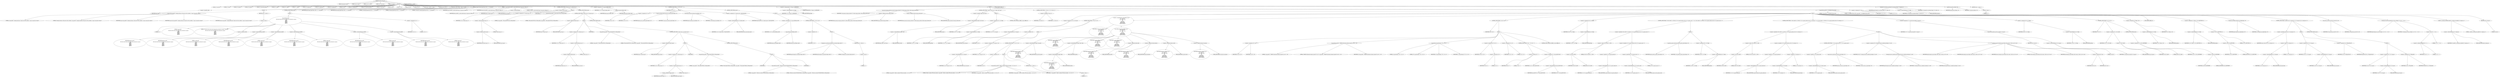 digraph hostapd_notif_assoc {  
"1000122" [label = "(METHOD,hostapd_notif_assoc)" ]
"1000123" [label = "(PARAM,hostapd_data *hapd)" ]
"1000124" [label = "(PARAM,const u8 *addr)" ]
"1000125" [label = "(PARAM,const u8 *req_ies)" ]
"1000126" [label = "(PARAM,size_t req_ies_len)" ]
"1000127" [label = "(PARAM,int reassoc)" ]
"1000128" [label = "(BLOCK,,)" ]
"1000129" [label = "(LOCAL,v10: const u8 *)" ]
"1000130" [label = "(LOCAL,v11: size_t)" ]
"1000131" [label = "(LOCAL,v12: sta_info *)" ]
"1000132" [label = "(LOCAL,v13: sta_info *)" ]
"1000133" [label = "(LOCAL,v14: wpa_state_machine *)" ]
"1000134" [label = "(LOCAL,v15: __int64)" ]
"1000135" [label = "(LOCAL,v16: __int64)" ]
"1000136" [label = "(LOCAL,v17: __int64)" ]
"1000137" [label = "(LOCAL,v18: unsigned int)" ]
"1000138" [label = "(LOCAL,v19: unsigned int)" ]
"1000139" [label = "(LOCAL,v20: unsigned int)" ]
"1000140" [label = "(LOCAL,v21: int)" ]
"1000141" [label = "(LOCAL,v22: unsigned int)" ]
"1000142" [label = "(LOCAL,v23: wpa_state_machine *)" ]
"1000143" [label = "(LOCAL,v24: wpa_event)" ]
"1000144" [label = "(LOCAL,v26: u32)" ]
"1000145" [label = "(LOCAL,v27: int)" ]
"1000146" [label = "(LOCAL,v28: u32)" ]
"1000147" [label = "(LOCAL,v29: u8 *)" ]
"1000148" [label = "(LOCAL,elems: ieee802_11_elems)" ]
"1000149" [label = "(LOCAL,eid: u8 [ 1112 ])" ]
"1000150" [label = "(CONTROL_STRUCTURE,if ( !addr ),if ( !addr ))" ]
"1000151" [label = "(<operator>.logicalNot,!addr)" ]
"1000152" [label = "(IDENTIFIER,addr,!addr)" ]
"1000153" [label = "(BLOCK,,)" ]
"1000154" [label = "(wpa_printf,wpa_printf(2, \"hostapd_notif_assoc: Skip event with no address\", req_ies, req_ies_len, reassoc))" ]
"1000155" [label = "(LITERAL,2,wpa_printf(2, \"hostapd_notif_assoc: Skip event with no address\", req_ies, req_ies_len, reassoc))" ]
"1000156" [label = "(LITERAL,\"hostapd_notif_assoc: Skip event with no address\",wpa_printf(2, \"hostapd_notif_assoc: Skip event with no address\", req_ies, req_ies_len, reassoc))" ]
"1000157" [label = "(IDENTIFIER,req_ies,wpa_printf(2, \"hostapd_notif_assoc: Skip event with no address\", req_ies, req_ies_len, reassoc))" ]
"1000158" [label = "(IDENTIFIER,req_ies_len,wpa_printf(2, \"hostapd_notif_assoc: Skip event with no address\", req_ies, req_ies_len, reassoc))" ]
"1000159" [label = "(IDENTIFIER,reassoc,wpa_printf(2, \"hostapd_notif_assoc: Skip event with no address\", req_ies, req_ies_len, reassoc))" ]
"1000160" [label = "(RETURN,return -1;,return -1;)" ]
"1000161" [label = "(<operator>.minus,-1)" ]
"1000162" [label = "(LITERAL,1,-1)" ]
"1000163" [label = "(CONTROL_STRUCTURE,else,else)" ]
"1000164" [label = "(BLOCK,,)" ]
"1000165" [label = "(wpa_printf,wpa_printf(\n      3,\n      \"STA %02x:%02x:%02x:%02x:%02x:%02x not allowed to connect\",\n      *addr,\n      addr[1],\n      addr[2],\n      addr[3],\n      addr[4],\n      addr[5]))" ]
"1000166" [label = "(LITERAL,3,wpa_printf(\n      3,\n      \"STA %02x:%02x:%02x:%02x:%02x:%02x not allowed to connect\",\n      *addr,\n      addr[1],\n      addr[2],\n      addr[3],\n      addr[4],\n      addr[5]))" ]
"1000167" [label = "(LITERAL,\"STA %02x:%02x:%02x:%02x:%02x:%02x not allowed to connect\",wpa_printf(\n      3,\n      \"STA %02x:%02x:%02x:%02x:%02x:%02x not allowed to connect\",\n      *addr,\n      addr[1],\n      addr[2],\n      addr[3],\n      addr[4],\n      addr[5]))" ]
"1000168" [label = "(<operator>.indirection,*addr)" ]
"1000169" [label = "(IDENTIFIER,addr,wpa_printf(\n      3,\n      \"STA %02x:%02x:%02x:%02x:%02x:%02x not allowed to connect\",\n      *addr,\n      addr[1],\n      addr[2],\n      addr[3],\n      addr[4],\n      addr[5]))" ]
"1000170" [label = "(<operator>.indirectIndexAccess,addr[1])" ]
"1000171" [label = "(IDENTIFIER,addr,wpa_printf(\n      3,\n      \"STA %02x:%02x:%02x:%02x:%02x:%02x not allowed to connect\",\n      *addr,\n      addr[1],\n      addr[2],\n      addr[3],\n      addr[4],\n      addr[5]))" ]
"1000172" [label = "(LITERAL,1,wpa_printf(\n      3,\n      \"STA %02x:%02x:%02x:%02x:%02x:%02x not allowed to connect\",\n      *addr,\n      addr[1],\n      addr[2],\n      addr[3],\n      addr[4],\n      addr[5]))" ]
"1000173" [label = "(<operator>.indirectIndexAccess,addr[2])" ]
"1000174" [label = "(IDENTIFIER,addr,wpa_printf(\n      3,\n      \"STA %02x:%02x:%02x:%02x:%02x:%02x not allowed to connect\",\n      *addr,\n      addr[1],\n      addr[2],\n      addr[3],\n      addr[4],\n      addr[5]))" ]
"1000175" [label = "(LITERAL,2,wpa_printf(\n      3,\n      \"STA %02x:%02x:%02x:%02x:%02x:%02x not allowed to connect\",\n      *addr,\n      addr[1],\n      addr[2],\n      addr[3],\n      addr[4],\n      addr[5]))" ]
"1000176" [label = "(<operator>.indirectIndexAccess,addr[3])" ]
"1000177" [label = "(IDENTIFIER,addr,wpa_printf(\n      3,\n      \"STA %02x:%02x:%02x:%02x:%02x:%02x not allowed to connect\",\n      *addr,\n      addr[1],\n      addr[2],\n      addr[3],\n      addr[4],\n      addr[5]))" ]
"1000178" [label = "(LITERAL,3,wpa_printf(\n      3,\n      \"STA %02x:%02x:%02x:%02x:%02x:%02x not allowed to connect\",\n      *addr,\n      addr[1],\n      addr[2],\n      addr[3],\n      addr[4],\n      addr[5]))" ]
"1000179" [label = "(<operator>.indirectIndexAccess,addr[4])" ]
"1000180" [label = "(IDENTIFIER,addr,wpa_printf(\n      3,\n      \"STA %02x:%02x:%02x:%02x:%02x:%02x not allowed to connect\",\n      *addr,\n      addr[1],\n      addr[2],\n      addr[3],\n      addr[4],\n      addr[5]))" ]
"1000181" [label = "(LITERAL,4,wpa_printf(\n      3,\n      \"STA %02x:%02x:%02x:%02x:%02x:%02x not allowed to connect\",\n      *addr,\n      addr[1],\n      addr[2],\n      addr[3],\n      addr[4],\n      addr[5]))" ]
"1000182" [label = "(<operator>.indirectIndexAccess,addr[5])" ]
"1000183" [label = "(IDENTIFIER,addr,wpa_printf(\n      3,\n      \"STA %02x:%02x:%02x:%02x:%02x:%02x not allowed to connect\",\n      *addr,\n      addr[1],\n      addr[2],\n      addr[3],\n      addr[4],\n      addr[5]))" ]
"1000184" [label = "(LITERAL,5,wpa_printf(\n      3,\n      \"STA %02x:%02x:%02x:%02x:%02x:%02x not allowed to connect\",\n      *addr,\n      addr[1],\n      addr[2],\n      addr[3],\n      addr[4],\n      addr[5]))" ]
"1000185" [label = "(<operator>.assignment,v21 = 1)" ]
"1000186" [label = "(IDENTIFIER,v21,v21 = 1)" ]
"1000187" [label = "(LITERAL,1,v21 = 1)" ]
"1000188" [label = "(hostapd_logger,hostapd_logger(hapd, addr, 1u, 2, \"associated\"))" ]
"1000189" [label = "(IDENTIFIER,hapd,hostapd_logger(hapd, addr, 1u, 2, \"associated\"))" ]
"1000190" [label = "(IDENTIFIER,addr,hostapd_logger(hapd, addr, 1u, 2, \"associated\"))" ]
"1000191" [label = "(LITERAL,1u,hostapd_logger(hapd, addr, 1u, 2, \"associated\"))" ]
"1000192" [label = "(LITERAL,2,hostapd_logger(hapd, addr, 1u, 2, \"associated\"))" ]
"1000193" [label = "(LITERAL,\"associated\",hostapd_logger(hapd, addr, 1u, 2, \"associated\"))" ]
"1000194" [label = "(ieee802_11_parse_elems,ieee802_11_parse_elems(req_ies, req_ies_len, &elems, 0))" ]
"1000195" [label = "(IDENTIFIER,req_ies,ieee802_11_parse_elems(req_ies, req_ies_len, &elems, 0))" ]
"1000196" [label = "(IDENTIFIER,req_ies_len,ieee802_11_parse_elems(req_ies, req_ies_len, &elems, 0))" ]
"1000197" [label = "(<operator>.addressOf,&elems)" ]
"1000198" [label = "(IDENTIFIER,elems,ieee802_11_parse_elems(req_ies, req_ies_len, &elems, 0))" ]
"1000199" [label = "(LITERAL,0,ieee802_11_parse_elems(req_ies, req_ies_len, &elems, 0))" ]
"1000200" [label = "(CONTROL_STRUCTURE,if ( elems.wps_ie ),if ( elems.wps_ie ))" ]
"1000201" [label = "(<operator>.fieldAccess,elems.wps_ie)" ]
"1000202" [label = "(IDENTIFIER,elems,if ( elems.wps_ie ))" ]
"1000203" [label = "(FIELD_IDENTIFIER,wps_ie,wps_ie)" ]
"1000204" [label = "(BLOCK,,)" ]
"1000205" [label = "(<operator>.assignment,v10 = elems.wps_ie - 2)" ]
"1000206" [label = "(IDENTIFIER,v10,v10 = elems.wps_ie - 2)" ]
"1000207" [label = "(<operator>.subtraction,elems.wps_ie - 2)" ]
"1000208" [label = "(<operator>.fieldAccess,elems.wps_ie)" ]
"1000209" [label = "(IDENTIFIER,elems,elems.wps_ie - 2)" ]
"1000210" [label = "(FIELD_IDENTIFIER,wps_ie,wps_ie)" ]
"1000211" [label = "(LITERAL,2,elems.wps_ie - 2)" ]
"1000212" [label = "(IDENTIFIER,L,)" ]
"1000213" [label = "(wpa_printf,wpa_printf(2, \"STA included WPS IE in (Re)AssocReq\"))" ]
"1000214" [label = "(LITERAL,2,wpa_printf(2, \"STA included WPS IE in (Re)AssocReq\"))" ]
"1000215" [label = "(LITERAL,\"STA included WPS IE in (Re)AssocReq\",wpa_printf(2, \"STA included WPS IE in (Re)AssocReq\"))" ]
"1000216" [label = "(CONTROL_STRUCTURE,else,else)" ]
"1000217" [label = "(CONTROL_STRUCTURE,if ( elems.rsn_ie ),if ( elems.rsn_ie ))" ]
"1000218" [label = "(<operator>.fieldAccess,elems.rsn_ie)" ]
"1000219" [label = "(IDENTIFIER,elems,if ( elems.rsn_ie ))" ]
"1000220" [label = "(FIELD_IDENTIFIER,rsn_ie,rsn_ie)" ]
"1000221" [label = "(BLOCK,,)" ]
"1000222" [label = "(<operator>.assignment,v10 = elems.rsn_ie - 2)" ]
"1000223" [label = "(IDENTIFIER,v10,v10 = elems.rsn_ie - 2)" ]
"1000224" [label = "(<operator>.subtraction,elems.rsn_ie - 2)" ]
"1000225" [label = "(<operator>.fieldAccess,elems.rsn_ie)" ]
"1000226" [label = "(IDENTIFIER,elems,elems.rsn_ie - 2)" ]
"1000227" [label = "(FIELD_IDENTIFIER,rsn_ie,rsn_ie)" ]
"1000228" [label = "(LITERAL,2,elems.rsn_ie - 2)" ]
"1000229" [label = "(IDENTIFIER,L,)" ]
"1000230" [label = "(wpa_printf,wpa_printf(2, \"STA included RSN IE in (Re)AssocReq\"))" ]
"1000231" [label = "(LITERAL,2,wpa_printf(2, \"STA included RSN IE in (Re)AssocReq\"))" ]
"1000232" [label = "(LITERAL,\"STA included RSN IE in (Re)AssocReq\",wpa_printf(2, \"STA included RSN IE in (Re)AssocReq\"))" ]
"1000233" [label = "(CONTROL_STRUCTURE,else,else)" ]
"1000234" [label = "(CONTROL_STRUCTURE,if ( elems.wpa_ie ),if ( elems.wpa_ie ))" ]
"1000235" [label = "(<operator>.fieldAccess,elems.wpa_ie)" ]
"1000236" [label = "(IDENTIFIER,elems,if ( elems.wpa_ie ))" ]
"1000237" [label = "(FIELD_IDENTIFIER,wpa_ie,wpa_ie)" ]
"1000238" [label = "(BLOCK,,)" ]
"1000239" [label = "(<operator>.assignment,v10 = elems.wpa_ie - 2)" ]
"1000240" [label = "(IDENTIFIER,v10,v10 = elems.wpa_ie - 2)" ]
"1000241" [label = "(<operator>.subtraction,elems.wpa_ie - 2)" ]
"1000242" [label = "(<operator>.fieldAccess,elems.wpa_ie)" ]
"1000243" [label = "(IDENTIFIER,elems,elems.wpa_ie - 2)" ]
"1000244" [label = "(FIELD_IDENTIFIER,wpa_ie,wpa_ie)" ]
"1000245" [label = "(LITERAL,2,elems.wpa_ie - 2)" ]
"1000246" [label = "(IDENTIFIER,L,)" ]
"1000247" [label = "(wpa_printf,wpa_printf(2, \"STA included WPA IE in (Re)AssocReq\"))" ]
"1000248" [label = "(LITERAL,2,wpa_printf(2, \"STA included WPA IE in (Re)AssocReq\"))" ]
"1000249" [label = "(LITERAL,\"STA included WPA IE in (Re)AssocReq\",wpa_printf(2, \"STA included WPA IE in (Re)AssocReq\"))" ]
"1000250" [label = "(CONTROL_STRUCTURE,else,else)" ]
"1000251" [label = "(BLOCK,,)" ]
"1000252" [label = "(IDENTIFIER,L,)" ]
"1000253" [label = "(wpa_printf,wpa_printf(2, \"STA did not include WPS/RSN/WPA IE in (Re)AssocReq\"))" ]
"1000254" [label = "(LITERAL,2,wpa_printf(2, \"STA did not include WPS/RSN/WPA IE in (Re)AssocReq\"))" ]
"1000255" [label = "(LITERAL,\"STA did not include WPS/RSN/WPA IE in (Re)AssocReq\",wpa_printf(2, \"STA did not include WPS/RSN/WPA IE in (Re)AssocReq\"))" ]
"1000256" [label = "(IDENTIFIER,L,)" ]
"1000257" [label = "(<operator>.assignment,v12 = ap_get_sta(hapd, addr))" ]
"1000258" [label = "(IDENTIFIER,v12,v12 = ap_get_sta(hapd, addr))" ]
"1000259" [label = "(ap_get_sta,ap_get_sta(hapd, addr))" ]
"1000260" [label = "(IDENTIFIER,hapd,ap_get_sta(hapd, addr))" ]
"1000261" [label = "(IDENTIFIER,addr,ap_get_sta(hapd, addr))" ]
"1000262" [label = "(CONTROL_STRUCTURE,if ( v12 ),if ( v12 ))" ]
"1000263" [label = "(IDENTIFIER,v12,if ( v12 ))" ]
"1000264" [label = "(BLOCK,,)" ]
"1000265" [label = "(<operator>.assignment,v13 = v12)" ]
"1000266" [label = "(IDENTIFIER,v13,v13 = v12)" ]
"1000267" [label = "(IDENTIFIER,v12,v13 = v12)" ]
"1000268" [label = "(ap_sta_no_session_timeout,ap_sta_no_session_timeout(hapd, v12))" ]
"1000269" [label = "(IDENTIFIER,hapd,ap_sta_no_session_timeout(hapd, v12))" ]
"1000270" [label = "(IDENTIFIER,v12,ap_sta_no_session_timeout(hapd, v12))" ]
"1000271" [label = "(accounting_sta_stop,accounting_sta_stop(hapd, v13))" ]
"1000272" [label = "(IDENTIFIER,hapd,accounting_sta_stop(hapd, v13))" ]
"1000273" [label = "(IDENTIFIER,v13,accounting_sta_stop(hapd, v13))" ]
"1000274" [label = "(<operator>.assignment,v13->timeout_next = STA_NULLFUNC)" ]
"1000275" [label = "(<operator>.indirectFieldAccess,v13->timeout_next)" ]
"1000276" [label = "(IDENTIFIER,v13,v13->timeout_next = STA_NULLFUNC)" ]
"1000277" [label = "(FIELD_IDENTIFIER,timeout_next,timeout_next)" ]
"1000278" [label = "(IDENTIFIER,STA_NULLFUNC,v13->timeout_next = STA_NULLFUNC)" ]
"1000279" [label = "(CONTROL_STRUCTURE,else,else)" ]
"1000280" [label = "(BLOCK,,)" ]
"1000281" [label = "(<operator>.assignment,v13 = ap_sta_add(hapd, addr))" ]
"1000282" [label = "(IDENTIFIER,v13,v13 = ap_sta_add(hapd, addr))" ]
"1000283" [label = "(ap_sta_add,ap_sta_add(hapd, addr))" ]
"1000284" [label = "(IDENTIFIER,hapd,ap_sta_add(hapd, addr))" ]
"1000285" [label = "(IDENTIFIER,addr,ap_sta_add(hapd, addr))" ]
"1000286" [label = "(CONTROL_STRUCTURE,if ( !v13 ),if ( !v13 ))" ]
"1000287" [label = "(<operator>.logicalNot,!v13)" ]
"1000288" [label = "(IDENTIFIER,v13,!v13)" ]
"1000289" [label = "(BLOCK,,)" ]
"1000290" [label = "(hostapd_drv_sta_disassoc,hostapd_drv_sta_disassoc(hapd, addr, 5))" ]
"1000291" [label = "(IDENTIFIER,hapd,hostapd_drv_sta_disassoc(hapd, addr, 5))" ]
"1000292" [label = "(IDENTIFIER,addr,hostapd_drv_sta_disassoc(hapd, addr, 5))" ]
"1000293" [label = "(LITERAL,5,hostapd_drv_sta_disassoc(hapd, addr, 5))" ]
"1000294" [label = "(RETURN,return -1;,return -1;)" ]
"1000295" [label = "(<operator>.minus,-1)" ]
"1000296" [label = "(LITERAL,1,-1)" ]
"1000297" [label = "(<operators>.assignmentAnd,v13->flags &= 0xFFFECFFF)" ]
"1000298" [label = "(<operator>.indirectFieldAccess,v13->flags)" ]
"1000299" [label = "(IDENTIFIER,v13,v13->flags &= 0xFFFECFFF)" ]
"1000300" [label = "(FIELD_IDENTIFIER,flags,flags)" ]
"1000301" [label = "(LITERAL,0xFFFECFFF,v13->flags &= 0xFFFECFFF)" ]
"1000302" [label = "(BLOCK,,)" ]
"1000303" [label = "(ap_copy_sta_supp_op_classes,ap_copy_sta_supp_op_classes(v13, elems.supp_op_classes, elems.supp_op_classes_len))" ]
"1000304" [label = "(IDENTIFIER,v13,ap_copy_sta_supp_op_classes(v13, elems.supp_op_classes, elems.supp_op_classes_len))" ]
"1000305" [label = "(<operator>.fieldAccess,elems.supp_op_classes)" ]
"1000306" [label = "(IDENTIFIER,elems,ap_copy_sta_supp_op_classes(v13, elems.supp_op_classes, elems.supp_op_classes_len))" ]
"1000307" [label = "(FIELD_IDENTIFIER,supp_op_classes,supp_op_classes)" ]
"1000308" [label = "(<operator>.fieldAccess,elems.supp_op_classes_len)" ]
"1000309" [label = "(IDENTIFIER,elems,ap_copy_sta_supp_op_classes(v13, elems.supp_op_classes, elems.supp_op_classes_len))" ]
"1000310" [label = "(FIELD_IDENTIFIER,supp_op_classes_len,supp_op_classes_len)" ]
"1000311" [label = "(CONTROL_STRUCTURE,if ( !hapd->conf->wpa ),if ( !hapd->conf->wpa ))" ]
"1000312" [label = "(<operator>.logicalNot,!hapd->conf->wpa)" ]
"1000313" [label = "(<operator>.indirectFieldAccess,hapd->conf->wpa)" ]
"1000314" [label = "(<operator>.indirectFieldAccess,hapd->conf)" ]
"1000315" [label = "(IDENTIFIER,hapd,!hapd->conf->wpa)" ]
"1000316" [label = "(FIELD_IDENTIFIER,conf,conf)" ]
"1000317" [label = "(FIELD_IDENTIFIER,wpa,wpa)" ]
"1000318" [label = "(BLOCK,,)" ]
"1000319" [label = "(<operator>.assignment,v22 = v13->flags)" ]
"1000320" [label = "(IDENTIFIER,v22,v22 = v13->flags)" ]
"1000321" [label = "(<operator>.indirectFieldAccess,v13->flags)" ]
"1000322" [label = "(IDENTIFIER,v13,v22 = v13->flags)" ]
"1000323" [label = "(FIELD_IDENTIFIER,flags,flags)" ]
"1000324" [label = "(CONTROL_STRUCTURE,goto LABEL_24;,goto LABEL_24;)" ]
"1000325" [label = "(CONTROL_STRUCTURE,if ( v10 && v11 ),if ( v10 && v11 ))" ]
"1000326" [label = "(<operator>.logicalAnd,v10 && v11)" ]
"1000327" [label = "(IDENTIFIER,v10,v10 && v11)" ]
"1000328" [label = "(IDENTIFIER,v11,v10 && v11)" ]
"1000329" [label = "(BLOCK,,)" ]
"1000330" [label = "(<operator>.assignment,v14 = v13->wpa_sm)" ]
"1000331" [label = "(IDENTIFIER,v14,v14 = v13->wpa_sm)" ]
"1000332" [label = "(<operator>.indirectFieldAccess,v13->wpa_sm)" ]
"1000333" [label = "(IDENTIFIER,v13,v14 = v13->wpa_sm)" ]
"1000334" [label = "(FIELD_IDENTIFIER,wpa_sm,wpa_sm)" ]
"1000335" [label = "(CONTROL_STRUCTURE,if ( !v14 ),if ( !v14 ))" ]
"1000336" [label = "(<operator>.logicalNot,!v14)" ]
"1000337" [label = "(IDENTIFIER,v14,!v14)" ]
"1000338" [label = "(BLOCK,,)" ]
"1000339" [label = "(<operator>.assignment,v13->wpa_sm = v14)" ]
"1000340" [label = "(<operator>.indirectFieldAccess,v13->wpa_sm)" ]
"1000341" [label = "(IDENTIFIER,v13,v13->wpa_sm = v14)" ]
"1000342" [label = "(FIELD_IDENTIFIER,wpa_sm,wpa_sm)" ]
"1000343" [label = "(IDENTIFIER,v14,v13->wpa_sm = v14)" ]
"1000344" [label = "(CONTROL_STRUCTURE,if ( !v14 ),if ( !v14 ))" ]
"1000345" [label = "(<operator>.logicalNot,!v14)" ]
"1000346" [label = "(IDENTIFIER,v14,!v14)" ]
"1000347" [label = "(BLOCK,,)" ]
"1000348" [label = "(wpa_printf,wpa_printf(5, \"Failed to initialize WPA state machine\", v15, v16, v17))" ]
"1000349" [label = "(LITERAL,5,wpa_printf(5, \"Failed to initialize WPA state machine\", v15, v16, v17))" ]
"1000350" [label = "(LITERAL,\"Failed to initialize WPA state machine\",wpa_printf(5, \"Failed to initialize WPA state machine\", v15, v16, v17))" ]
"1000351" [label = "(IDENTIFIER,v15,wpa_printf(5, \"Failed to initialize WPA state machine\", v15, v16, v17))" ]
"1000352" [label = "(IDENTIFIER,v16,wpa_printf(5, \"Failed to initialize WPA state machine\", v15, v16, v17))" ]
"1000353" [label = "(IDENTIFIER,v17,wpa_printf(5, \"Failed to initialize WPA state machine\", v15, v16, v17))" ]
"1000354" [label = "(RETURN,return -1;,return -1;)" ]
"1000355" [label = "(<operator>.minus,-1)" ]
"1000356" [label = "(LITERAL,1,-1)" ]
"1000357" [label = "(<operator>.assignment,v18 = wpa_validate_wpa_ie(\n              hapd->wpa_auth,\n              v14,\n              hapd->iface->freq,\n              v10,\n              v11,\n              elems.mdie,\n              elems.mdie_len,\n              elems.owe_dh,\n              elems.owe_dh_len))" ]
"1000358" [label = "(IDENTIFIER,v18,v18 = wpa_validate_wpa_ie(\n              hapd->wpa_auth,\n              v14,\n              hapd->iface->freq,\n              v10,\n              v11,\n              elems.mdie,\n              elems.mdie_len,\n              elems.owe_dh,\n              elems.owe_dh_len))" ]
"1000359" [label = "(wpa_validate_wpa_ie,wpa_validate_wpa_ie(\n              hapd->wpa_auth,\n              v14,\n              hapd->iface->freq,\n              v10,\n              v11,\n              elems.mdie,\n              elems.mdie_len,\n              elems.owe_dh,\n              elems.owe_dh_len))" ]
"1000360" [label = "(<operator>.indirectFieldAccess,hapd->wpa_auth)" ]
"1000361" [label = "(IDENTIFIER,hapd,wpa_validate_wpa_ie(\n              hapd->wpa_auth,\n              v14,\n              hapd->iface->freq,\n              v10,\n              v11,\n              elems.mdie,\n              elems.mdie_len,\n              elems.owe_dh,\n              elems.owe_dh_len))" ]
"1000362" [label = "(FIELD_IDENTIFIER,wpa_auth,wpa_auth)" ]
"1000363" [label = "(IDENTIFIER,v14,wpa_validate_wpa_ie(\n              hapd->wpa_auth,\n              v14,\n              hapd->iface->freq,\n              v10,\n              v11,\n              elems.mdie,\n              elems.mdie_len,\n              elems.owe_dh,\n              elems.owe_dh_len))" ]
"1000364" [label = "(<operator>.indirectFieldAccess,hapd->iface->freq)" ]
"1000365" [label = "(<operator>.indirectFieldAccess,hapd->iface)" ]
"1000366" [label = "(IDENTIFIER,hapd,wpa_validate_wpa_ie(\n              hapd->wpa_auth,\n              v14,\n              hapd->iface->freq,\n              v10,\n              v11,\n              elems.mdie,\n              elems.mdie_len,\n              elems.owe_dh,\n              elems.owe_dh_len))" ]
"1000367" [label = "(FIELD_IDENTIFIER,iface,iface)" ]
"1000368" [label = "(FIELD_IDENTIFIER,freq,freq)" ]
"1000369" [label = "(IDENTIFIER,v10,wpa_validate_wpa_ie(\n              hapd->wpa_auth,\n              v14,\n              hapd->iface->freq,\n              v10,\n              v11,\n              elems.mdie,\n              elems.mdie_len,\n              elems.owe_dh,\n              elems.owe_dh_len))" ]
"1000370" [label = "(IDENTIFIER,v11,wpa_validate_wpa_ie(\n              hapd->wpa_auth,\n              v14,\n              hapd->iface->freq,\n              v10,\n              v11,\n              elems.mdie,\n              elems.mdie_len,\n              elems.owe_dh,\n              elems.owe_dh_len))" ]
"1000371" [label = "(<operator>.fieldAccess,elems.mdie)" ]
"1000372" [label = "(IDENTIFIER,elems,wpa_validate_wpa_ie(\n              hapd->wpa_auth,\n              v14,\n              hapd->iface->freq,\n              v10,\n              v11,\n              elems.mdie,\n              elems.mdie_len,\n              elems.owe_dh,\n              elems.owe_dh_len))" ]
"1000373" [label = "(FIELD_IDENTIFIER,mdie,mdie)" ]
"1000374" [label = "(<operator>.fieldAccess,elems.mdie_len)" ]
"1000375" [label = "(IDENTIFIER,elems,wpa_validate_wpa_ie(\n              hapd->wpa_auth,\n              v14,\n              hapd->iface->freq,\n              v10,\n              v11,\n              elems.mdie,\n              elems.mdie_len,\n              elems.owe_dh,\n              elems.owe_dh_len))" ]
"1000376" [label = "(FIELD_IDENTIFIER,mdie_len,mdie_len)" ]
"1000377" [label = "(<operator>.fieldAccess,elems.owe_dh)" ]
"1000378" [label = "(IDENTIFIER,elems,wpa_validate_wpa_ie(\n              hapd->wpa_auth,\n              v14,\n              hapd->iface->freq,\n              v10,\n              v11,\n              elems.mdie,\n              elems.mdie_len,\n              elems.owe_dh,\n              elems.owe_dh_len))" ]
"1000379" [label = "(FIELD_IDENTIFIER,owe_dh,owe_dh)" ]
"1000380" [label = "(<operator>.fieldAccess,elems.owe_dh_len)" ]
"1000381" [label = "(IDENTIFIER,elems,wpa_validate_wpa_ie(\n              hapd->wpa_auth,\n              v14,\n              hapd->iface->freq,\n              v10,\n              v11,\n              elems.mdie,\n              elems.mdie_len,\n              elems.owe_dh,\n              elems.owe_dh_len))" ]
"1000382" [label = "(FIELD_IDENTIFIER,owe_dh_len,owe_dh_len)" ]
"1000383" [label = "(CONTROL_STRUCTURE,if ( v18 ),if ( v18 ))" ]
"1000384" [label = "(IDENTIFIER,v18,if ( v18 ))" ]
"1000385" [label = "(BLOCK,,)" ]
"1000386" [label = "(<operator>.assignment,v19 = v18)" ]
"1000387" [label = "(IDENTIFIER,v19,v19 = v18)" ]
"1000388" [label = "(IDENTIFIER,v18,v19 = v18)" ]
"1000389" [label = "(wpa_printf,wpa_printf(2, \"WPA/RSN information element rejected? (res %u)\", v18))" ]
"1000390" [label = "(LITERAL,2,wpa_printf(2, \"WPA/RSN information element rejected? (res %u)\", v18))" ]
"1000391" [label = "(LITERAL,\"WPA/RSN information element rejected? (res %u)\",wpa_printf(2, \"WPA/RSN information element rejected? (res %u)\", v18))" ]
"1000392" [label = "(IDENTIFIER,v18,wpa_printf(2, \"WPA/RSN information element rejected? (res %u)\", v18))" ]
"1000393" [label = "(wpa_hexdump,wpa_hexdump(2, \"IE\", v10, v11))" ]
"1000394" [label = "(LITERAL,2,wpa_hexdump(2, \"IE\", v10, v11))" ]
"1000395" [label = "(LITERAL,\"IE\",wpa_hexdump(2, \"IE\", v10, v11))" ]
"1000396" [label = "(IDENTIFIER,v10,wpa_hexdump(2, \"IE\", v10, v11))" ]
"1000397" [label = "(IDENTIFIER,v11,wpa_hexdump(2, \"IE\", v10, v11))" ]
"1000398" [label = "(<operator>.assignment,v20 = v19 - 2)" ]
"1000399" [label = "(IDENTIFIER,v20,v20 = v19 - 2)" ]
"1000400" [label = "(<operator>.subtraction,v19 - 2)" ]
"1000401" [label = "(IDENTIFIER,v19,v19 - 2)" ]
"1000402" [label = "(LITERAL,2,v19 - 2)" ]
"1000403" [label = "(<operator>.assignment,v21 = 13)" ]
"1000404" [label = "(IDENTIFIER,v21,v21 = 13)" ]
"1000405" [label = "(LITERAL,13,v21 = 13)" ]
"1000406" [label = "(CONTROL_STRUCTURE,if ( v20 < 7 ),if ( v20 < 7 ))" ]
"1000407" [label = "(<operator>.lessThan,v20 < 7)" ]
"1000408" [label = "(IDENTIFIER,v20,v20 < 7)" ]
"1000409" [label = "(LITERAL,7,v20 < 7)" ]
"1000410" [label = "(<operator>.assignment,v21 = dword_485370[v20])" ]
"1000411" [label = "(IDENTIFIER,v21,v21 = dword_485370[v20])" ]
"1000412" [label = "(<operator>.indirectIndexAccess,dword_485370[v20])" ]
"1000413" [label = "(IDENTIFIER,dword_485370,v21 = dword_485370[v20])" ]
"1000414" [label = "(IDENTIFIER,v20,v21 = dword_485370[v20])" ]
"1000415" [label = "(CONTROL_STRUCTURE,goto LABEL_32;,goto LABEL_32;)" ]
"1000416" [label = "(<operator>.assignment,v26 = v13->flags)" ]
"1000417" [label = "(IDENTIFIER,v26,v26 = v13->flags)" ]
"1000418" [label = "(<operator>.indirectFieldAccess,v13->flags)" ]
"1000419" [label = "(IDENTIFIER,v13,v26 = v13->flags)" ]
"1000420" [label = "(FIELD_IDENTIFIER,flags,flags)" ]
"1000421" [label = "(CONTROL_STRUCTURE,if ( (v26 & 0x402) == 1026 && !v13->sa_query_timed_out && v13->sa_query_count > 0 ),if ( (v26 & 0x402) == 1026 && !v13->sa_query_timed_out && v13->sa_query_count > 0 ))" ]
"1000422" [label = "(<operator>.logicalAnd,(v26 & 0x402) == 1026 && !v13->sa_query_timed_out && v13->sa_query_count > 0)" ]
"1000423" [label = "(<operator>.equals,(v26 & 0x402) == 1026)" ]
"1000424" [label = "(<operator>.and,v26 & 0x402)" ]
"1000425" [label = "(IDENTIFIER,v26,v26 & 0x402)" ]
"1000426" [label = "(LITERAL,0x402,v26 & 0x402)" ]
"1000427" [label = "(LITERAL,1026,(v26 & 0x402) == 1026)" ]
"1000428" [label = "(<operator>.logicalAnd,!v13->sa_query_timed_out && v13->sa_query_count > 0)" ]
"1000429" [label = "(<operator>.logicalNot,!v13->sa_query_timed_out)" ]
"1000430" [label = "(<operator>.indirectFieldAccess,v13->sa_query_timed_out)" ]
"1000431" [label = "(IDENTIFIER,v13,!v13->sa_query_timed_out)" ]
"1000432" [label = "(FIELD_IDENTIFIER,sa_query_timed_out,sa_query_timed_out)" ]
"1000433" [label = "(<operator>.greaterThan,v13->sa_query_count > 0)" ]
"1000434" [label = "(<operator>.indirectFieldAccess,v13->sa_query_count)" ]
"1000435" [label = "(IDENTIFIER,v13,v13->sa_query_count > 0)" ]
"1000436" [label = "(FIELD_IDENTIFIER,sa_query_count,sa_query_count)" ]
"1000437" [label = "(LITERAL,0,v13->sa_query_count > 0)" ]
"1000438" [label = "(BLOCK,,)" ]
"1000439" [label = "(ap_check_sa_query_timeout,ap_check_sa_query_timeout(hapd, v13))" ]
"1000440" [label = "(IDENTIFIER,hapd,ap_check_sa_query_timeout(hapd, v13))" ]
"1000441" [label = "(IDENTIFIER,v13,ap_check_sa_query_timeout(hapd, v13))" ]
"1000442" [label = "(<operator>.assignment,v26 = v13->flags)" ]
"1000443" [label = "(IDENTIFIER,v26,v26 = v13->flags)" ]
"1000444" [label = "(<operator>.indirectFieldAccess,v13->flags)" ]
"1000445" [label = "(IDENTIFIER,v13,v26 = v13->flags)" ]
"1000446" [label = "(FIELD_IDENTIFIER,flags,flags)" ]
"1000447" [label = "(CONTROL_STRUCTURE,if ( (v26 & 0x402) == 1026 && !v13->sa_query_timed_out && v13->auth_alg != 2 ),if ( (v26 & 0x402) == 1026 && !v13->sa_query_timed_out && v13->auth_alg != 2 ))" ]
"1000448" [label = "(<operator>.logicalAnd,(v26 & 0x402) == 1026 && !v13->sa_query_timed_out && v13->auth_alg != 2)" ]
"1000449" [label = "(<operator>.equals,(v26 & 0x402) == 1026)" ]
"1000450" [label = "(<operator>.and,v26 & 0x402)" ]
"1000451" [label = "(IDENTIFIER,v26,v26 & 0x402)" ]
"1000452" [label = "(LITERAL,0x402,v26 & 0x402)" ]
"1000453" [label = "(LITERAL,1026,(v26 & 0x402) == 1026)" ]
"1000454" [label = "(<operator>.logicalAnd,!v13->sa_query_timed_out && v13->auth_alg != 2)" ]
"1000455" [label = "(<operator>.logicalNot,!v13->sa_query_timed_out)" ]
"1000456" [label = "(<operator>.indirectFieldAccess,v13->sa_query_timed_out)" ]
"1000457" [label = "(IDENTIFIER,v13,!v13->sa_query_timed_out)" ]
"1000458" [label = "(FIELD_IDENTIFIER,sa_query_timed_out,sa_query_timed_out)" ]
"1000459" [label = "(<operator>.notEquals,v13->auth_alg != 2)" ]
"1000460" [label = "(<operator>.indirectFieldAccess,v13->auth_alg)" ]
"1000461" [label = "(IDENTIFIER,v13,v13->auth_alg != 2)" ]
"1000462" [label = "(FIELD_IDENTIFIER,auth_alg,auth_alg)" ]
"1000463" [label = "(LITERAL,2,v13->auth_alg != 2)" ]
"1000464" [label = "(BLOCK,,)" ]
"1000465" [label = "(CONTROL_STRUCTURE,if ( !v13->sa_query_count ),if ( !v13->sa_query_count ))" ]
"1000466" [label = "(<operator>.logicalNot,!v13->sa_query_count)" ]
"1000467" [label = "(<operator>.indirectFieldAccess,v13->sa_query_count)" ]
"1000468" [label = "(IDENTIFIER,v13,!v13->sa_query_count)" ]
"1000469" [label = "(FIELD_IDENTIFIER,sa_query_count,sa_query_count)" ]
"1000470" [label = "(ap_sta_start_sa_query,ap_sta_start_sa_query(hapd, v13))" ]
"1000471" [label = "(IDENTIFIER,hapd,ap_sta_start_sa_query(hapd, v13))" ]
"1000472" [label = "(IDENTIFIER,v13,ap_sta_start_sa_query(hapd, v13))" ]
"1000473" [label = "(<operator>.assignment,v29 = hostapd_eid_assoc_comeback_time(hapd, v13, eid))" ]
"1000474" [label = "(IDENTIFIER,v29,v29 = hostapd_eid_assoc_comeback_time(hapd, v13, eid))" ]
"1000475" [label = "(hostapd_eid_assoc_comeback_time,hostapd_eid_assoc_comeback_time(hapd, v13, eid))" ]
"1000476" [label = "(IDENTIFIER,hapd,hostapd_eid_assoc_comeback_time(hapd, v13, eid))" ]
"1000477" [label = "(IDENTIFIER,v13,hostapd_eid_assoc_comeback_time(hapd, v13, eid))" ]
"1000478" [label = "(IDENTIFIER,eid,hostapd_eid_assoc_comeback_time(hapd, v13, eid))" ]
"1000479" [label = "(hostapd_sta_assoc,hostapd_sta_assoc(hapd, addr, reassoc, 0x1Eu, eid, v29 - eid))" ]
"1000480" [label = "(IDENTIFIER,hapd,hostapd_sta_assoc(hapd, addr, reassoc, 0x1Eu, eid, v29 - eid))" ]
"1000481" [label = "(IDENTIFIER,addr,hostapd_sta_assoc(hapd, addr, reassoc, 0x1Eu, eid, v29 - eid))" ]
"1000482" [label = "(IDENTIFIER,reassoc,hostapd_sta_assoc(hapd, addr, reassoc, 0x1Eu, eid, v29 - eid))" ]
"1000483" [label = "(LITERAL,0x1Eu,hostapd_sta_assoc(hapd, addr, reassoc, 0x1Eu, eid, v29 - eid))" ]
"1000484" [label = "(IDENTIFIER,eid,hostapd_sta_assoc(hapd, addr, reassoc, 0x1Eu, eid, v29 - eid))" ]
"1000485" [label = "(<operator>.subtraction,v29 - eid)" ]
"1000486" [label = "(IDENTIFIER,v29,v29 - eid)" ]
"1000487" [label = "(IDENTIFIER,eid,v29 - eid)" ]
"1000488" [label = "(RETURN,return 0;,return 0;)" ]
"1000489" [label = "(LITERAL,0,return 0;)" ]
"1000490" [label = "(<operator>.assignment,v27 = wpa_auth_uses_mfp(v13->wpa_sm))" ]
"1000491" [label = "(IDENTIFIER,v27,v27 = wpa_auth_uses_mfp(v13->wpa_sm))" ]
"1000492" [label = "(wpa_auth_uses_mfp,wpa_auth_uses_mfp(v13->wpa_sm))" ]
"1000493" [label = "(<operator>.indirectFieldAccess,v13->wpa_sm)" ]
"1000494" [label = "(IDENTIFIER,v13,wpa_auth_uses_mfp(v13->wpa_sm))" ]
"1000495" [label = "(FIELD_IDENTIFIER,wpa_sm,wpa_sm)" ]
"1000496" [label = "(<operator>.assignment,v28 = v13->flags)" ]
"1000497" [label = "(IDENTIFIER,v28,v28 = v13->flags)" ]
"1000498" [label = "(<operator>.indirectFieldAccess,v13->flags)" ]
"1000499" [label = "(IDENTIFIER,v13,v28 = v13->flags)" ]
"1000500" [label = "(FIELD_IDENTIFIER,flags,flags)" ]
"1000501" [label = "(CONTROL_STRUCTURE,if ( v27 ),if ( v27 ))" ]
"1000502" [label = "(IDENTIFIER,v27,if ( v27 ))" ]
"1000503" [label = "(<operator>.assignment,v22 = v28 | 0x400)" ]
"1000504" [label = "(IDENTIFIER,v22,v22 = v28 | 0x400)" ]
"1000505" [label = "(<operator>.or,v28 | 0x400)" ]
"1000506" [label = "(IDENTIFIER,v28,v28 | 0x400)" ]
"1000507" [label = "(LITERAL,0x400,v28 | 0x400)" ]
"1000508" [label = "(CONTROL_STRUCTURE,else,else)" ]
"1000509" [label = "(<operator>.assignment,v22 = v28 & 0xFFFFFBFF)" ]
"1000510" [label = "(IDENTIFIER,v22,v22 = v28 & 0xFFFFFBFF)" ]
"1000511" [label = "(<operator>.and,v28 & 0xFFFFFBFF)" ]
"1000512" [label = "(IDENTIFIER,v28,v28 & 0xFFFFFBFF)" ]
"1000513" [label = "(LITERAL,0xFFFFFBFF,v28 & 0xFFFFFBFF)" ]
"1000514" [label = "(<operator>.assignment,v13->flags = v22)" ]
"1000515" [label = "(<operator>.indirectFieldAccess,v13->flags)" ]
"1000516" [label = "(IDENTIFIER,v13,v13->flags = v22)" ]
"1000517" [label = "(FIELD_IDENTIFIER,flags,flags)" ]
"1000518" [label = "(IDENTIFIER,v22,v13->flags = v22)" ]
"1000519" [label = "(JUMP_TARGET,LABEL_24)" ]
"1000520" [label = "(<operator>.assignment,v13->flags = v22 & 0xFFF7FFFC | 3)" ]
"1000521" [label = "(<operator>.indirectFieldAccess,v13->flags)" ]
"1000522" [label = "(IDENTIFIER,v13,v13->flags = v22 & 0xFFF7FFFC | 3)" ]
"1000523" [label = "(FIELD_IDENTIFIER,flags,flags)" ]
"1000524" [label = "(<operator>.or,v22 & 0xFFF7FFFC | 3)" ]
"1000525" [label = "(<operator>.and,v22 & 0xFFF7FFFC)" ]
"1000526" [label = "(IDENTIFIER,v22,v22 & 0xFFF7FFFC)" ]
"1000527" [label = "(LITERAL,0xFFF7FFFC,v22 & 0xFFF7FFFC)" ]
"1000528" [label = "(LITERAL,3,v22 & 0xFFF7FFFC | 3)" ]
"1000529" [label = "(hostapd_set_sta_flags,hostapd_set_sta_flags(hapd, v13))" ]
"1000530" [label = "(IDENTIFIER,hapd,hostapd_set_sta_flags(hapd, v13))" ]
"1000531" [label = "(IDENTIFIER,v13,hostapd_set_sta_flags(hapd, v13))" ]
"1000532" [label = "(CONTROL_STRUCTURE,if ( reassoc && v13->auth_alg == 2 ),if ( reassoc && v13->auth_alg == 2 ))" ]
"1000533" [label = "(<operator>.logicalAnd,reassoc && v13->auth_alg == 2)" ]
"1000534" [label = "(IDENTIFIER,reassoc,reassoc && v13->auth_alg == 2)" ]
"1000535" [label = "(<operator>.equals,v13->auth_alg == 2)" ]
"1000536" [label = "(<operator>.indirectFieldAccess,v13->auth_alg)" ]
"1000537" [label = "(IDENTIFIER,v13,v13->auth_alg == 2)" ]
"1000538" [label = "(FIELD_IDENTIFIER,auth_alg,auth_alg)" ]
"1000539" [label = "(LITERAL,2,v13->auth_alg == 2)" ]
"1000540" [label = "(BLOCK,,)" ]
"1000541" [label = "(<operator>.assignment,v23 = v13->wpa_sm)" ]
"1000542" [label = "(IDENTIFIER,v23,v23 = v13->wpa_sm)" ]
"1000543" [label = "(<operator>.indirectFieldAccess,v13->wpa_sm)" ]
"1000544" [label = "(IDENTIFIER,v13,v23 = v13->wpa_sm)" ]
"1000545" [label = "(FIELD_IDENTIFIER,wpa_sm,wpa_sm)" ]
"1000546" [label = "(<operator>.assignment,v24 = WPA_ASSOC_FT)" ]
"1000547" [label = "(IDENTIFIER,v24,v24 = WPA_ASSOC_FT)" ]
"1000548" [label = "(IDENTIFIER,WPA_ASSOC_FT,v24 = WPA_ASSOC_FT)" ]
"1000549" [label = "(CONTROL_STRUCTURE,else,else)" ]
"1000550" [label = "(BLOCK,,)" ]
"1000551" [label = "(<operator>.assignment,v23 = v13->wpa_sm)" ]
"1000552" [label = "(IDENTIFIER,v23,v23 = v13->wpa_sm)" ]
"1000553" [label = "(<operator>.indirectFieldAccess,v13->wpa_sm)" ]
"1000554" [label = "(IDENTIFIER,v13,v23 = v13->wpa_sm)" ]
"1000555" [label = "(FIELD_IDENTIFIER,wpa_sm,wpa_sm)" ]
"1000556" [label = "(<operator>.assignment,v24 = WPA_ASSOC)" ]
"1000557" [label = "(IDENTIFIER,v24,v24 = WPA_ASSOC)" ]
"1000558" [label = "(IDENTIFIER,WPA_ASSOC,v24 = WPA_ASSOC)" ]
"1000559" [label = "(wpa_auth_sm_event,wpa_auth_sm_event(v23, v24))" ]
"1000560" [label = "(IDENTIFIER,v23,wpa_auth_sm_event(v23, v24))" ]
"1000561" [label = "(IDENTIFIER,v24,wpa_auth_sm_event(v23, v24))" ]
"1000562" [label = "(hostapd_new_assoc_sta,hostapd_new_assoc_sta(hapd, v13, (v22 >> 1) & 1))" ]
"1000563" [label = "(IDENTIFIER,hapd,hostapd_new_assoc_sta(hapd, v13, (v22 >> 1) & 1))" ]
"1000564" [label = "(IDENTIFIER,v13,hostapd_new_assoc_sta(hapd, v13, (v22 >> 1) & 1))" ]
"1000565" [label = "(<operator>.and,(v22 >> 1) & 1)" ]
"1000566" [label = "(<operator>.arithmeticShiftRight,v22 >> 1)" ]
"1000567" [label = "(IDENTIFIER,v22,v22 >> 1)" ]
"1000568" [label = "(LITERAL,1,v22 >> 1)" ]
"1000569" [label = "(LITERAL,1,(v22 >> 1) & 1)" ]
"1000570" [label = "(ieee802_1x_notify_port_enabled,ieee802_1x_notify_port_enabled(v13->eapol_sm, 1))" ]
"1000571" [label = "(<operator>.indirectFieldAccess,v13->eapol_sm)" ]
"1000572" [label = "(IDENTIFIER,v13,ieee802_1x_notify_port_enabled(v13->eapol_sm, 1))" ]
"1000573" [label = "(FIELD_IDENTIFIER,eapol_sm,eapol_sm)" ]
"1000574" [label = "(LITERAL,1,ieee802_1x_notify_port_enabled(v13->eapol_sm, 1))" ]
"1000575" [label = "(RETURN,return 0;,return 0;)" ]
"1000576" [label = "(LITERAL,0,return 0;)" ]
"1000577" [label = "(wpa_printf,wpa_printf(2, \"No WPA/RSN IE from STA\"))" ]
"1000578" [label = "(LITERAL,2,wpa_printf(2, \"No WPA/RSN IE from STA\"))" ]
"1000579" [label = "(LITERAL,\"No WPA/RSN IE from STA\",wpa_printf(2, \"No WPA/RSN IE from STA\"))" ]
"1000580" [label = "(<operator>.assignment,v21 = 13)" ]
"1000581" [label = "(IDENTIFIER,v21,v21 = 13)" ]
"1000582" [label = "(LITERAL,13,v21 = 13)" ]
"1000583" [label = "(JUMP_TARGET,LABEL_32)" ]
"1000584" [label = "(hostapd_drv_sta_disassoc,hostapd_drv_sta_disassoc(hapd, v13->addr, v21))" ]
"1000585" [label = "(IDENTIFIER,hapd,hostapd_drv_sta_disassoc(hapd, v13->addr, v21))" ]
"1000586" [label = "(<operator>.indirectFieldAccess,v13->addr)" ]
"1000587" [label = "(IDENTIFIER,v13,hostapd_drv_sta_disassoc(hapd, v13->addr, v21))" ]
"1000588" [label = "(FIELD_IDENTIFIER,addr,addr)" ]
"1000589" [label = "(IDENTIFIER,v21,hostapd_drv_sta_disassoc(hapd, v13->addr, v21))" ]
"1000590" [label = "(ap_free_sta,ap_free_sta(hapd, v13))" ]
"1000591" [label = "(IDENTIFIER,hapd,ap_free_sta(hapd, v13))" ]
"1000592" [label = "(IDENTIFIER,v13,ap_free_sta(hapd, v13))" ]
"1000593" [label = "(RETURN,return -1;,return -1;)" ]
"1000594" [label = "(<operator>.minus,-1)" ]
"1000595" [label = "(LITERAL,1,-1)" ]
"1000596" [label = "(METHOD_RETURN,int __fastcall)" ]
  "1000122" -> "1000123" 
  "1000122" -> "1000124" 
  "1000122" -> "1000125" 
  "1000122" -> "1000126" 
  "1000122" -> "1000127" 
  "1000122" -> "1000128" 
  "1000122" -> "1000596" 
  "1000128" -> "1000129" 
  "1000128" -> "1000130" 
  "1000128" -> "1000131" 
  "1000128" -> "1000132" 
  "1000128" -> "1000133" 
  "1000128" -> "1000134" 
  "1000128" -> "1000135" 
  "1000128" -> "1000136" 
  "1000128" -> "1000137" 
  "1000128" -> "1000138" 
  "1000128" -> "1000139" 
  "1000128" -> "1000140" 
  "1000128" -> "1000141" 
  "1000128" -> "1000142" 
  "1000128" -> "1000143" 
  "1000128" -> "1000144" 
  "1000128" -> "1000145" 
  "1000128" -> "1000146" 
  "1000128" -> "1000147" 
  "1000128" -> "1000148" 
  "1000128" -> "1000149" 
  "1000128" -> "1000150" 
  "1000128" -> "1000188" 
  "1000128" -> "1000194" 
  "1000128" -> "1000200" 
  "1000128" -> "1000257" 
  "1000128" -> "1000262" 
  "1000128" -> "1000297" 
  "1000128" -> "1000302" 
  "1000128" -> "1000583" 
  "1000128" -> "1000584" 
  "1000128" -> "1000590" 
  "1000128" -> "1000593" 
  "1000150" -> "1000151" 
  "1000150" -> "1000153" 
  "1000150" -> "1000163" 
  "1000151" -> "1000152" 
  "1000153" -> "1000154" 
  "1000153" -> "1000160" 
  "1000154" -> "1000155" 
  "1000154" -> "1000156" 
  "1000154" -> "1000157" 
  "1000154" -> "1000158" 
  "1000154" -> "1000159" 
  "1000160" -> "1000161" 
  "1000161" -> "1000162" 
  "1000163" -> "1000164" 
  "1000164" -> "1000165" 
  "1000164" -> "1000185" 
  "1000165" -> "1000166" 
  "1000165" -> "1000167" 
  "1000165" -> "1000168" 
  "1000165" -> "1000170" 
  "1000165" -> "1000173" 
  "1000165" -> "1000176" 
  "1000165" -> "1000179" 
  "1000165" -> "1000182" 
  "1000168" -> "1000169" 
  "1000170" -> "1000171" 
  "1000170" -> "1000172" 
  "1000173" -> "1000174" 
  "1000173" -> "1000175" 
  "1000176" -> "1000177" 
  "1000176" -> "1000178" 
  "1000179" -> "1000180" 
  "1000179" -> "1000181" 
  "1000182" -> "1000183" 
  "1000182" -> "1000184" 
  "1000185" -> "1000186" 
  "1000185" -> "1000187" 
  "1000188" -> "1000189" 
  "1000188" -> "1000190" 
  "1000188" -> "1000191" 
  "1000188" -> "1000192" 
  "1000188" -> "1000193" 
  "1000194" -> "1000195" 
  "1000194" -> "1000196" 
  "1000194" -> "1000197" 
  "1000194" -> "1000199" 
  "1000197" -> "1000198" 
  "1000200" -> "1000201" 
  "1000200" -> "1000204" 
  "1000200" -> "1000216" 
  "1000201" -> "1000202" 
  "1000201" -> "1000203" 
  "1000204" -> "1000205" 
  "1000204" -> "1000212" 
  "1000204" -> "1000213" 
  "1000205" -> "1000206" 
  "1000205" -> "1000207" 
  "1000207" -> "1000208" 
  "1000207" -> "1000211" 
  "1000208" -> "1000209" 
  "1000208" -> "1000210" 
  "1000213" -> "1000214" 
  "1000213" -> "1000215" 
  "1000216" -> "1000217" 
  "1000217" -> "1000218" 
  "1000217" -> "1000221" 
  "1000217" -> "1000233" 
  "1000218" -> "1000219" 
  "1000218" -> "1000220" 
  "1000221" -> "1000222" 
  "1000221" -> "1000229" 
  "1000221" -> "1000230" 
  "1000222" -> "1000223" 
  "1000222" -> "1000224" 
  "1000224" -> "1000225" 
  "1000224" -> "1000228" 
  "1000225" -> "1000226" 
  "1000225" -> "1000227" 
  "1000230" -> "1000231" 
  "1000230" -> "1000232" 
  "1000233" -> "1000234" 
  "1000234" -> "1000235" 
  "1000234" -> "1000238" 
  "1000234" -> "1000250" 
  "1000235" -> "1000236" 
  "1000235" -> "1000237" 
  "1000238" -> "1000239" 
  "1000238" -> "1000246" 
  "1000238" -> "1000247" 
  "1000239" -> "1000240" 
  "1000239" -> "1000241" 
  "1000241" -> "1000242" 
  "1000241" -> "1000245" 
  "1000242" -> "1000243" 
  "1000242" -> "1000244" 
  "1000247" -> "1000248" 
  "1000247" -> "1000249" 
  "1000250" -> "1000251" 
  "1000251" -> "1000252" 
  "1000251" -> "1000253" 
  "1000251" -> "1000256" 
  "1000253" -> "1000254" 
  "1000253" -> "1000255" 
  "1000257" -> "1000258" 
  "1000257" -> "1000259" 
  "1000259" -> "1000260" 
  "1000259" -> "1000261" 
  "1000262" -> "1000263" 
  "1000262" -> "1000264" 
  "1000262" -> "1000279" 
  "1000264" -> "1000265" 
  "1000264" -> "1000268" 
  "1000264" -> "1000271" 
  "1000264" -> "1000274" 
  "1000265" -> "1000266" 
  "1000265" -> "1000267" 
  "1000268" -> "1000269" 
  "1000268" -> "1000270" 
  "1000271" -> "1000272" 
  "1000271" -> "1000273" 
  "1000274" -> "1000275" 
  "1000274" -> "1000278" 
  "1000275" -> "1000276" 
  "1000275" -> "1000277" 
  "1000279" -> "1000280" 
  "1000280" -> "1000281" 
  "1000280" -> "1000286" 
  "1000281" -> "1000282" 
  "1000281" -> "1000283" 
  "1000283" -> "1000284" 
  "1000283" -> "1000285" 
  "1000286" -> "1000287" 
  "1000286" -> "1000289" 
  "1000287" -> "1000288" 
  "1000289" -> "1000290" 
  "1000289" -> "1000294" 
  "1000290" -> "1000291" 
  "1000290" -> "1000292" 
  "1000290" -> "1000293" 
  "1000294" -> "1000295" 
  "1000295" -> "1000296" 
  "1000297" -> "1000298" 
  "1000297" -> "1000301" 
  "1000298" -> "1000299" 
  "1000298" -> "1000300" 
  "1000302" -> "1000303" 
  "1000302" -> "1000311" 
  "1000302" -> "1000325" 
  "1000302" -> "1000577" 
  "1000302" -> "1000580" 
  "1000303" -> "1000304" 
  "1000303" -> "1000305" 
  "1000303" -> "1000308" 
  "1000305" -> "1000306" 
  "1000305" -> "1000307" 
  "1000308" -> "1000309" 
  "1000308" -> "1000310" 
  "1000311" -> "1000312" 
  "1000311" -> "1000318" 
  "1000312" -> "1000313" 
  "1000313" -> "1000314" 
  "1000313" -> "1000317" 
  "1000314" -> "1000315" 
  "1000314" -> "1000316" 
  "1000318" -> "1000319" 
  "1000318" -> "1000324" 
  "1000319" -> "1000320" 
  "1000319" -> "1000321" 
  "1000321" -> "1000322" 
  "1000321" -> "1000323" 
  "1000325" -> "1000326" 
  "1000325" -> "1000329" 
  "1000326" -> "1000327" 
  "1000326" -> "1000328" 
  "1000329" -> "1000330" 
  "1000329" -> "1000335" 
  "1000329" -> "1000357" 
  "1000329" -> "1000383" 
  "1000329" -> "1000416" 
  "1000329" -> "1000421" 
  "1000329" -> "1000447" 
  "1000329" -> "1000490" 
  "1000329" -> "1000496" 
  "1000329" -> "1000501" 
  "1000329" -> "1000514" 
  "1000329" -> "1000519" 
  "1000329" -> "1000520" 
  "1000329" -> "1000529" 
  "1000329" -> "1000532" 
  "1000329" -> "1000559" 
  "1000329" -> "1000562" 
  "1000329" -> "1000570" 
  "1000329" -> "1000575" 
  "1000330" -> "1000331" 
  "1000330" -> "1000332" 
  "1000332" -> "1000333" 
  "1000332" -> "1000334" 
  "1000335" -> "1000336" 
  "1000335" -> "1000338" 
  "1000336" -> "1000337" 
  "1000338" -> "1000339" 
  "1000338" -> "1000344" 
  "1000339" -> "1000340" 
  "1000339" -> "1000343" 
  "1000340" -> "1000341" 
  "1000340" -> "1000342" 
  "1000344" -> "1000345" 
  "1000344" -> "1000347" 
  "1000345" -> "1000346" 
  "1000347" -> "1000348" 
  "1000347" -> "1000354" 
  "1000348" -> "1000349" 
  "1000348" -> "1000350" 
  "1000348" -> "1000351" 
  "1000348" -> "1000352" 
  "1000348" -> "1000353" 
  "1000354" -> "1000355" 
  "1000355" -> "1000356" 
  "1000357" -> "1000358" 
  "1000357" -> "1000359" 
  "1000359" -> "1000360" 
  "1000359" -> "1000363" 
  "1000359" -> "1000364" 
  "1000359" -> "1000369" 
  "1000359" -> "1000370" 
  "1000359" -> "1000371" 
  "1000359" -> "1000374" 
  "1000359" -> "1000377" 
  "1000359" -> "1000380" 
  "1000360" -> "1000361" 
  "1000360" -> "1000362" 
  "1000364" -> "1000365" 
  "1000364" -> "1000368" 
  "1000365" -> "1000366" 
  "1000365" -> "1000367" 
  "1000371" -> "1000372" 
  "1000371" -> "1000373" 
  "1000374" -> "1000375" 
  "1000374" -> "1000376" 
  "1000377" -> "1000378" 
  "1000377" -> "1000379" 
  "1000380" -> "1000381" 
  "1000380" -> "1000382" 
  "1000383" -> "1000384" 
  "1000383" -> "1000385" 
  "1000385" -> "1000386" 
  "1000385" -> "1000389" 
  "1000385" -> "1000393" 
  "1000385" -> "1000398" 
  "1000385" -> "1000403" 
  "1000385" -> "1000406" 
  "1000385" -> "1000415" 
  "1000386" -> "1000387" 
  "1000386" -> "1000388" 
  "1000389" -> "1000390" 
  "1000389" -> "1000391" 
  "1000389" -> "1000392" 
  "1000393" -> "1000394" 
  "1000393" -> "1000395" 
  "1000393" -> "1000396" 
  "1000393" -> "1000397" 
  "1000398" -> "1000399" 
  "1000398" -> "1000400" 
  "1000400" -> "1000401" 
  "1000400" -> "1000402" 
  "1000403" -> "1000404" 
  "1000403" -> "1000405" 
  "1000406" -> "1000407" 
  "1000406" -> "1000410" 
  "1000407" -> "1000408" 
  "1000407" -> "1000409" 
  "1000410" -> "1000411" 
  "1000410" -> "1000412" 
  "1000412" -> "1000413" 
  "1000412" -> "1000414" 
  "1000416" -> "1000417" 
  "1000416" -> "1000418" 
  "1000418" -> "1000419" 
  "1000418" -> "1000420" 
  "1000421" -> "1000422" 
  "1000421" -> "1000438" 
  "1000422" -> "1000423" 
  "1000422" -> "1000428" 
  "1000423" -> "1000424" 
  "1000423" -> "1000427" 
  "1000424" -> "1000425" 
  "1000424" -> "1000426" 
  "1000428" -> "1000429" 
  "1000428" -> "1000433" 
  "1000429" -> "1000430" 
  "1000430" -> "1000431" 
  "1000430" -> "1000432" 
  "1000433" -> "1000434" 
  "1000433" -> "1000437" 
  "1000434" -> "1000435" 
  "1000434" -> "1000436" 
  "1000438" -> "1000439" 
  "1000438" -> "1000442" 
  "1000439" -> "1000440" 
  "1000439" -> "1000441" 
  "1000442" -> "1000443" 
  "1000442" -> "1000444" 
  "1000444" -> "1000445" 
  "1000444" -> "1000446" 
  "1000447" -> "1000448" 
  "1000447" -> "1000464" 
  "1000448" -> "1000449" 
  "1000448" -> "1000454" 
  "1000449" -> "1000450" 
  "1000449" -> "1000453" 
  "1000450" -> "1000451" 
  "1000450" -> "1000452" 
  "1000454" -> "1000455" 
  "1000454" -> "1000459" 
  "1000455" -> "1000456" 
  "1000456" -> "1000457" 
  "1000456" -> "1000458" 
  "1000459" -> "1000460" 
  "1000459" -> "1000463" 
  "1000460" -> "1000461" 
  "1000460" -> "1000462" 
  "1000464" -> "1000465" 
  "1000464" -> "1000473" 
  "1000464" -> "1000479" 
  "1000464" -> "1000488" 
  "1000465" -> "1000466" 
  "1000465" -> "1000470" 
  "1000466" -> "1000467" 
  "1000467" -> "1000468" 
  "1000467" -> "1000469" 
  "1000470" -> "1000471" 
  "1000470" -> "1000472" 
  "1000473" -> "1000474" 
  "1000473" -> "1000475" 
  "1000475" -> "1000476" 
  "1000475" -> "1000477" 
  "1000475" -> "1000478" 
  "1000479" -> "1000480" 
  "1000479" -> "1000481" 
  "1000479" -> "1000482" 
  "1000479" -> "1000483" 
  "1000479" -> "1000484" 
  "1000479" -> "1000485" 
  "1000485" -> "1000486" 
  "1000485" -> "1000487" 
  "1000488" -> "1000489" 
  "1000490" -> "1000491" 
  "1000490" -> "1000492" 
  "1000492" -> "1000493" 
  "1000493" -> "1000494" 
  "1000493" -> "1000495" 
  "1000496" -> "1000497" 
  "1000496" -> "1000498" 
  "1000498" -> "1000499" 
  "1000498" -> "1000500" 
  "1000501" -> "1000502" 
  "1000501" -> "1000503" 
  "1000501" -> "1000508" 
  "1000503" -> "1000504" 
  "1000503" -> "1000505" 
  "1000505" -> "1000506" 
  "1000505" -> "1000507" 
  "1000508" -> "1000509" 
  "1000509" -> "1000510" 
  "1000509" -> "1000511" 
  "1000511" -> "1000512" 
  "1000511" -> "1000513" 
  "1000514" -> "1000515" 
  "1000514" -> "1000518" 
  "1000515" -> "1000516" 
  "1000515" -> "1000517" 
  "1000520" -> "1000521" 
  "1000520" -> "1000524" 
  "1000521" -> "1000522" 
  "1000521" -> "1000523" 
  "1000524" -> "1000525" 
  "1000524" -> "1000528" 
  "1000525" -> "1000526" 
  "1000525" -> "1000527" 
  "1000529" -> "1000530" 
  "1000529" -> "1000531" 
  "1000532" -> "1000533" 
  "1000532" -> "1000540" 
  "1000532" -> "1000549" 
  "1000533" -> "1000534" 
  "1000533" -> "1000535" 
  "1000535" -> "1000536" 
  "1000535" -> "1000539" 
  "1000536" -> "1000537" 
  "1000536" -> "1000538" 
  "1000540" -> "1000541" 
  "1000540" -> "1000546" 
  "1000541" -> "1000542" 
  "1000541" -> "1000543" 
  "1000543" -> "1000544" 
  "1000543" -> "1000545" 
  "1000546" -> "1000547" 
  "1000546" -> "1000548" 
  "1000549" -> "1000550" 
  "1000550" -> "1000551" 
  "1000550" -> "1000556" 
  "1000551" -> "1000552" 
  "1000551" -> "1000553" 
  "1000553" -> "1000554" 
  "1000553" -> "1000555" 
  "1000556" -> "1000557" 
  "1000556" -> "1000558" 
  "1000559" -> "1000560" 
  "1000559" -> "1000561" 
  "1000562" -> "1000563" 
  "1000562" -> "1000564" 
  "1000562" -> "1000565" 
  "1000565" -> "1000566" 
  "1000565" -> "1000569" 
  "1000566" -> "1000567" 
  "1000566" -> "1000568" 
  "1000570" -> "1000571" 
  "1000570" -> "1000574" 
  "1000571" -> "1000572" 
  "1000571" -> "1000573" 
  "1000575" -> "1000576" 
  "1000577" -> "1000578" 
  "1000577" -> "1000579" 
  "1000580" -> "1000581" 
  "1000580" -> "1000582" 
  "1000584" -> "1000585" 
  "1000584" -> "1000586" 
  "1000584" -> "1000589" 
  "1000586" -> "1000587" 
  "1000586" -> "1000588" 
  "1000590" -> "1000591" 
  "1000590" -> "1000592" 
  "1000593" -> "1000594" 
  "1000594" -> "1000595" 
}

